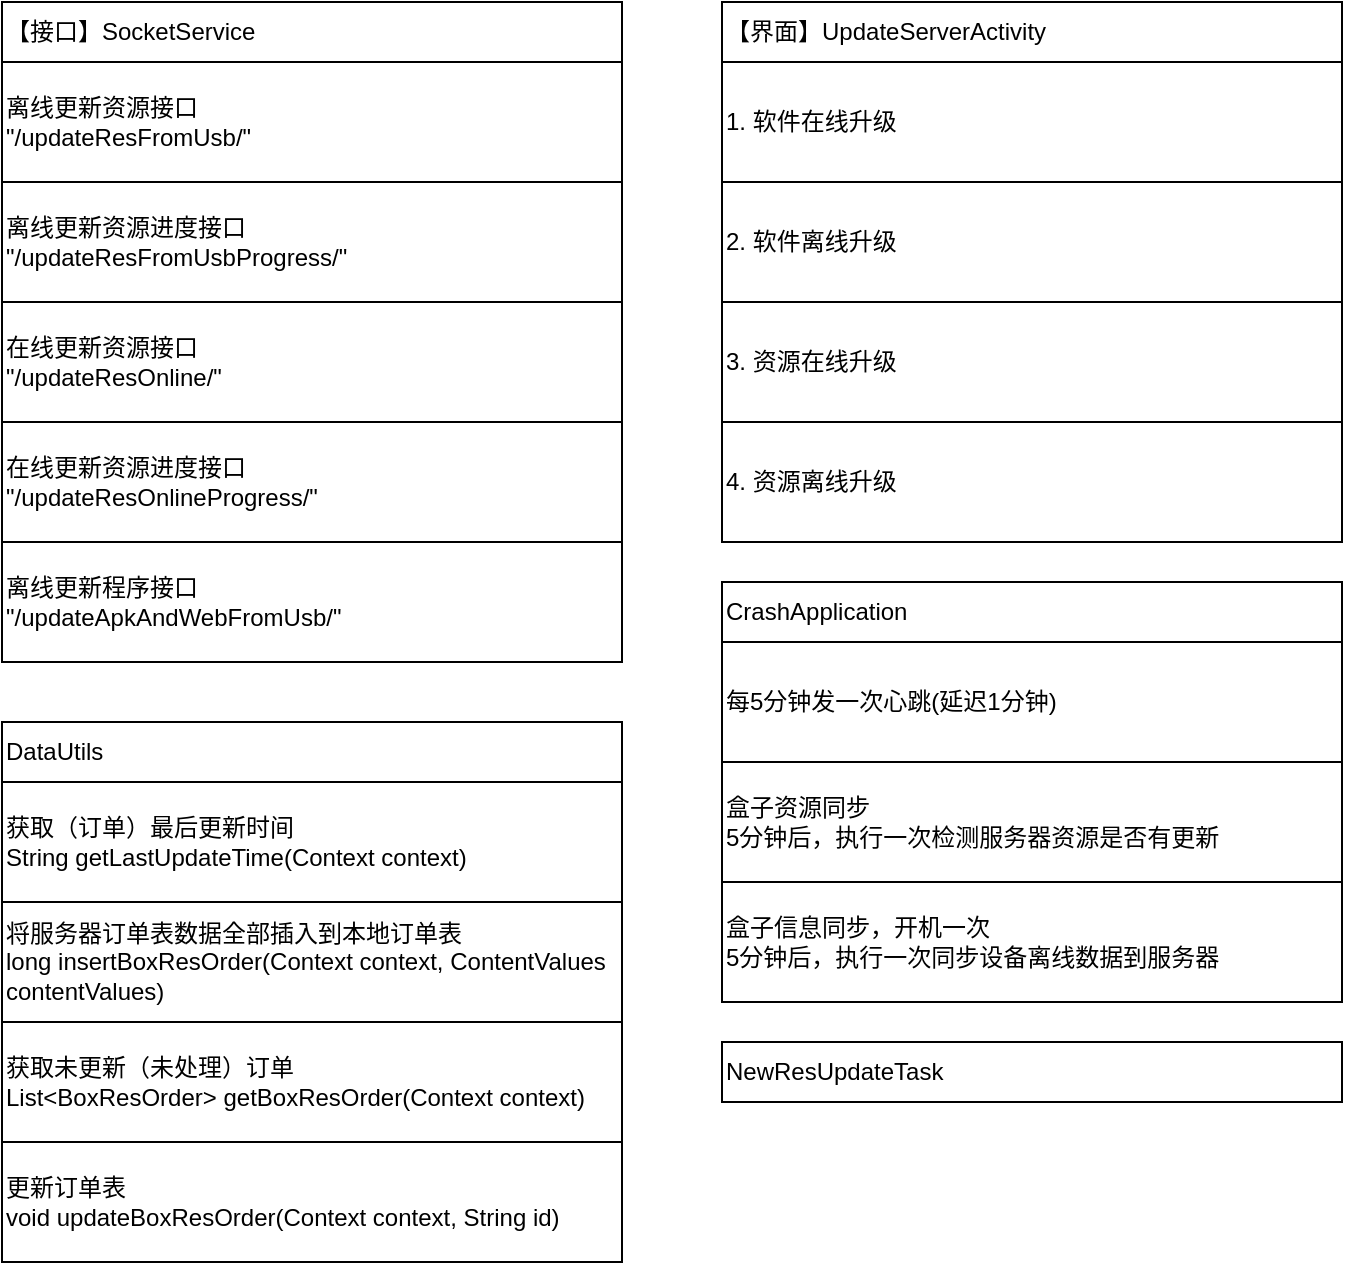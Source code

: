 <mxfile version="16.6.2" type="github">
  <diagram id="l3UoU12UBDZ79Bp-kKOp" name="Page-1">
    <mxGraphModel dx="1422" dy="762" grid="1" gridSize="10" guides="1" tooltips="1" connect="1" arrows="1" fold="1" page="1" pageScale="1" pageWidth="827" pageHeight="1169" math="0" shadow="0">
      <root>
        <mxCell id="0" />
        <mxCell id="1" parent="0" />
        <mxCell id="DFO-0ac6-ra-kcL9trr5-8" value="" style="group" vertex="1" connectable="0" parent="1">
          <mxGeometry x="20" y="10" width="310" height="330" as="geometry" />
        </mxCell>
        <mxCell id="DFO-0ac6-ra-kcL9trr5-2" value="【接口】SocketService" style="rounded=0;whiteSpace=wrap;html=1;align=left;" vertex="1" parent="DFO-0ac6-ra-kcL9trr5-8">
          <mxGeometry width="310" height="30" as="geometry" />
        </mxCell>
        <mxCell id="DFO-0ac6-ra-kcL9trr5-3" value="离线更新资源接口&lt;br&gt;&quot;/updateResFromUsb/&quot;" style="rounded=0;whiteSpace=wrap;html=1;align=left;" vertex="1" parent="DFO-0ac6-ra-kcL9trr5-8">
          <mxGeometry y="30" width="310" height="60" as="geometry" />
        </mxCell>
        <mxCell id="DFO-0ac6-ra-kcL9trr5-4" value="离线更新资源进度接口&lt;br&gt;&quot;/updateResFromUsbProgress/&quot;" style="rounded=0;whiteSpace=wrap;html=1;align=left;" vertex="1" parent="DFO-0ac6-ra-kcL9trr5-8">
          <mxGeometry y="90" width="310" height="60" as="geometry" />
        </mxCell>
        <mxCell id="DFO-0ac6-ra-kcL9trr5-5" value="在线更新资源接口&lt;br&gt;&quot;/updateResOnline/&quot;" style="rounded=0;whiteSpace=wrap;html=1;align=left;" vertex="1" parent="DFO-0ac6-ra-kcL9trr5-8">
          <mxGeometry y="150" width="310" height="60" as="geometry" />
        </mxCell>
        <mxCell id="DFO-0ac6-ra-kcL9trr5-6" value="在线更新资源进度接口&lt;br&gt;&quot;/updateResOnlineProgress/&quot;" style="rounded=0;whiteSpace=wrap;html=1;align=left;" vertex="1" parent="DFO-0ac6-ra-kcL9trr5-8">
          <mxGeometry y="210" width="310" height="60" as="geometry" />
        </mxCell>
        <mxCell id="DFO-0ac6-ra-kcL9trr5-7" value="离线更新程序接口&lt;br&gt;&quot;/updateApkAndWebFromUsb/&quot;" style="rounded=0;whiteSpace=wrap;html=1;align=left;" vertex="1" parent="DFO-0ac6-ra-kcL9trr5-8">
          <mxGeometry y="270" width="310" height="60" as="geometry" />
        </mxCell>
        <mxCell id="DFO-0ac6-ra-kcL9trr5-16" value="" style="group" vertex="1" connectable="0" parent="1">
          <mxGeometry x="20" y="370" width="310" height="270" as="geometry" />
        </mxCell>
        <mxCell id="DFO-0ac6-ra-kcL9trr5-9" value="DataUtils" style="rounded=0;whiteSpace=wrap;html=1;align=left;" vertex="1" parent="DFO-0ac6-ra-kcL9trr5-16">
          <mxGeometry width="310" height="30" as="geometry" />
        </mxCell>
        <mxCell id="DFO-0ac6-ra-kcL9trr5-10" value="获取（订单）最后更新时间&lt;br&gt;String getLastUpdateTime(Context context)" style="rounded=0;whiteSpace=wrap;html=1;align=left;" vertex="1" parent="DFO-0ac6-ra-kcL9trr5-16">
          <mxGeometry y="30" width="310" height="60" as="geometry" />
        </mxCell>
        <mxCell id="DFO-0ac6-ra-kcL9trr5-11" value="将服务器订单表数据全部插入到本地订单表&lt;br&gt;long insertBoxResOrder(Context context, ContentValues contentValues)" style="rounded=0;whiteSpace=wrap;html=1;align=left;" vertex="1" parent="DFO-0ac6-ra-kcL9trr5-16">
          <mxGeometry y="90" width="310" height="60" as="geometry" />
        </mxCell>
        <mxCell id="DFO-0ac6-ra-kcL9trr5-12" value="获取未更新（未处理）订单&lt;br&gt;List&amp;lt;BoxResOrder&amp;gt; getBoxResOrder(Context context)" style="rounded=0;whiteSpace=wrap;html=1;align=left;" vertex="1" parent="DFO-0ac6-ra-kcL9trr5-16">
          <mxGeometry y="150" width="310" height="60" as="geometry" />
        </mxCell>
        <mxCell id="DFO-0ac6-ra-kcL9trr5-13" value="更新订单表&lt;br&gt;void updateBoxResOrder(Context context, String id)" style="rounded=0;whiteSpace=wrap;html=1;align=left;" vertex="1" parent="DFO-0ac6-ra-kcL9trr5-16">
          <mxGeometry y="210" width="310" height="60" as="geometry" />
        </mxCell>
        <mxCell id="DFO-0ac6-ra-kcL9trr5-20" value="" style="group" vertex="1" connectable="0" parent="1">
          <mxGeometry x="380" y="10" width="310" height="270" as="geometry" />
        </mxCell>
        <mxCell id="DFO-0ac6-ra-kcL9trr5-14" value="【界面】UpdateServerActivity" style="rounded=0;whiteSpace=wrap;html=1;align=left;" vertex="1" parent="DFO-0ac6-ra-kcL9trr5-20">
          <mxGeometry width="310" height="30" as="geometry" />
        </mxCell>
        <mxCell id="DFO-0ac6-ra-kcL9trr5-15" value="1. 软件在线升级" style="rounded=0;whiteSpace=wrap;html=1;align=left;" vertex="1" parent="DFO-0ac6-ra-kcL9trr5-20">
          <mxGeometry y="30" width="310" height="60" as="geometry" />
        </mxCell>
        <mxCell id="DFO-0ac6-ra-kcL9trr5-17" value="2. 软件离线升级" style="rounded=0;whiteSpace=wrap;html=1;align=left;" vertex="1" parent="DFO-0ac6-ra-kcL9trr5-20">
          <mxGeometry y="90" width="310" height="60" as="geometry" />
        </mxCell>
        <mxCell id="DFO-0ac6-ra-kcL9trr5-18" value="3. 资源在线升级" style="rounded=0;whiteSpace=wrap;html=1;align=left;" vertex="1" parent="DFO-0ac6-ra-kcL9trr5-20">
          <mxGeometry y="150" width="310" height="60" as="geometry" />
        </mxCell>
        <mxCell id="DFO-0ac6-ra-kcL9trr5-19" value="4. 资源离线升级" style="rounded=0;whiteSpace=wrap;html=1;align=left;" vertex="1" parent="DFO-0ac6-ra-kcL9trr5-20">
          <mxGeometry y="210" width="310" height="60" as="geometry" />
        </mxCell>
        <mxCell id="DFO-0ac6-ra-kcL9trr5-31" value="" style="group" vertex="1" connectable="0" parent="1">
          <mxGeometry x="380" y="300" width="310" height="210" as="geometry" />
        </mxCell>
        <mxCell id="DFO-0ac6-ra-kcL9trr5-21" value="CrashApplication&lt;span style=&quot;font-size: 0px ; font-family: monospace ; color: rgba(0 , 0 , 0 , 0)&quot;&gt;xGraphModel%3E%3Croot%3E%3CmxCell%20id%3D%220%22%2F%3E%3CmxCell%20id%3D%221%22%20parent%3D%220%22%2F%3E%3CmxCell%20id%3D%222%22%20value%3D%22%E3%80%90%E7%95%8C%E9%9D%A2%E3%80%91UpdateServerActivity%22%20style%3D%22rounded%3D0%3BwhiteSpace%3Dwrap%3Bhtml%3D1%3Balign%3Dleft%3B%22%20vertex%3D%221%22%20parent%3D%221%22%3E%3CmxGeometry%20x%3D%22380%22%20y%3D%2210%22%20width%3D%22310%22%20height%3D%2230%22%20as%3D%22geometry%22%2F%3E%3C%2FmxCell%3E%3C%2Froot%3E%3C%2FmxGraphModel%3E&lt;/span&gt;&lt;font color=&quot;rgba(0, 0, 0, 0)&quot; face=&quot;monospace&quot;&gt;&lt;span style=&quot;font-size: 0px&quot;&gt;CrashApplication&lt;/span&gt;&lt;/font&gt;" style="rounded=0;whiteSpace=wrap;html=1;align=left;" vertex="1" parent="DFO-0ac6-ra-kcL9trr5-31">
          <mxGeometry width="310" height="30" as="geometry" />
        </mxCell>
        <mxCell id="DFO-0ac6-ra-kcL9trr5-28" value="每5分钟发一次心跳(延迟1分钟)" style="rounded=0;whiteSpace=wrap;html=1;align=left;" vertex="1" parent="DFO-0ac6-ra-kcL9trr5-31">
          <mxGeometry y="30" width="310" height="60" as="geometry" />
        </mxCell>
        <mxCell id="DFO-0ac6-ra-kcL9trr5-29" value="盒子资源同步&lt;br&gt;5分钟后，执行一次检测服务器资源是否有更新" style="rounded=0;whiteSpace=wrap;html=1;align=left;" vertex="1" parent="DFO-0ac6-ra-kcL9trr5-31">
          <mxGeometry y="90" width="310" height="60" as="geometry" />
        </mxCell>
        <mxCell id="DFO-0ac6-ra-kcL9trr5-30" value="盒子信息同步，开机一次&lt;br&gt;5分钟后，执行一次同步设备离线数据到服务器" style="rounded=0;whiteSpace=wrap;html=1;align=left;" vertex="1" parent="DFO-0ac6-ra-kcL9trr5-31">
          <mxGeometry y="150" width="310" height="60" as="geometry" />
        </mxCell>
        <mxCell id="DFO-0ac6-ra-kcL9trr5-32" value="NewResUpdateTask" style="rounded=0;whiteSpace=wrap;html=1;align=left;" vertex="1" parent="1">
          <mxGeometry x="380" y="530" width="310" height="30" as="geometry" />
        </mxCell>
      </root>
    </mxGraphModel>
  </diagram>
</mxfile>
